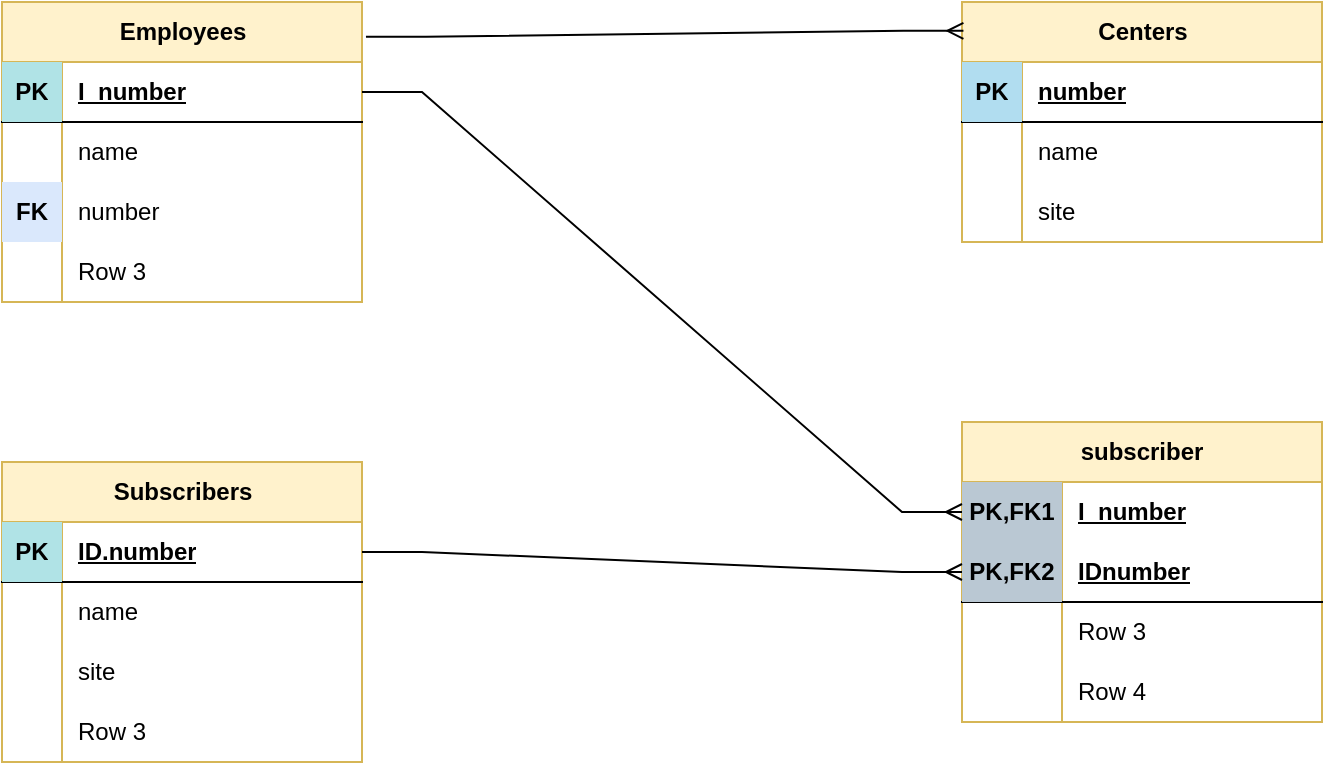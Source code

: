 <mxfile version="21.7.5" type="github">
  <diagram name="Page-1" id="0uc56MD692VqMtygxLKA">
    <mxGraphModel dx="794" dy="464" grid="1" gridSize="10" guides="1" tooltips="1" connect="1" arrows="1" fold="1" page="0" pageScale="1" pageWidth="827" pageHeight="1169" math="0" shadow="0">
      <root>
        <mxCell id="0" />
        <mxCell id="1" parent="0" />
        <mxCell id="rtuOt6ObyjfzoCQx4Vgp-1" value="Subscribers" style="shape=table;startSize=30;container=1;collapsible=1;childLayout=tableLayout;fixedRows=1;rowLines=0;fontStyle=1;align=center;resizeLast=1;html=1;fillColor=#fff2cc;strokeColor=#d6b656;" parent="1" vertex="1">
          <mxGeometry x="90" y="440" width="180" height="150" as="geometry" />
        </mxCell>
        <mxCell id="rtuOt6ObyjfzoCQx4Vgp-2" value="" style="shape=tableRow;horizontal=0;startSize=0;swimlaneHead=0;swimlaneBody=0;fillColor=none;collapsible=0;dropTarget=0;points=[[0,0.5],[1,0.5]];portConstraint=eastwest;top=0;left=0;right=0;bottom=1;" parent="rtuOt6ObyjfzoCQx4Vgp-1" vertex="1">
          <mxGeometry y="30" width="180" height="30" as="geometry" />
        </mxCell>
        <mxCell id="rtuOt6ObyjfzoCQx4Vgp-3" value="PK" style="shape=partialRectangle;connectable=0;fillColor=#b0e3e6;top=0;left=0;bottom=0;right=0;fontStyle=1;overflow=hidden;whiteSpace=wrap;html=1;strokeColor=#0e8088;" parent="rtuOt6ObyjfzoCQx4Vgp-2" vertex="1">
          <mxGeometry width="30" height="30" as="geometry">
            <mxRectangle width="30" height="30" as="alternateBounds" />
          </mxGeometry>
        </mxCell>
        <mxCell id="rtuOt6ObyjfzoCQx4Vgp-4" value="ID.number" style="shape=partialRectangle;connectable=0;fillColor=none;top=0;left=0;bottom=0;right=0;align=left;spacingLeft=6;fontStyle=5;overflow=hidden;whiteSpace=wrap;html=1;" parent="rtuOt6ObyjfzoCQx4Vgp-2" vertex="1">
          <mxGeometry x="30" width="150" height="30" as="geometry">
            <mxRectangle width="150" height="30" as="alternateBounds" />
          </mxGeometry>
        </mxCell>
        <mxCell id="rtuOt6ObyjfzoCQx4Vgp-5" value="" style="shape=tableRow;horizontal=0;startSize=0;swimlaneHead=0;swimlaneBody=0;fillColor=none;collapsible=0;dropTarget=0;points=[[0,0.5],[1,0.5]];portConstraint=eastwest;top=0;left=0;right=0;bottom=0;" parent="rtuOt6ObyjfzoCQx4Vgp-1" vertex="1">
          <mxGeometry y="60" width="180" height="30" as="geometry" />
        </mxCell>
        <mxCell id="rtuOt6ObyjfzoCQx4Vgp-6" value="" style="shape=partialRectangle;connectable=0;fillColor=none;top=0;left=0;bottom=0;right=0;editable=1;overflow=hidden;whiteSpace=wrap;html=1;" parent="rtuOt6ObyjfzoCQx4Vgp-5" vertex="1">
          <mxGeometry width="30" height="30" as="geometry">
            <mxRectangle width="30" height="30" as="alternateBounds" />
          </mxGeometry>
        </mxCell>
        <mxCell id="rtuOt6ObyjfzoCQx4Vgp-7" value="name" style="shape=partialRectangle;connectable=0;fillColor=none;top=0;left=0;bottom=0;right=0;align=left;spacingLeft=6;overflow=hidden;whiteSpace=wrap;html=1;" parent="rtuOt6ObyjfzoCQx4Vgp-5" vertex="1">
          <mxGeometry x="30" width="150" height="30" as="geometry">
            <mxRectangle width="150" height="30" as="alternateBounds" />
          </mxGeometry>
        </mxCell>
        <mxCell id="rtuOt6ObyjfzoCQx4Vgp-8" value="" style="shape=tableRow;horizontal=0;startSize=0;swimlaneHead=0;swimlaneBody=0;fillColor=none;collapsible=0;dropTarget=0;points=[[0,0.5],[1,0.5]];portConstraint=eastwest;top=0;left=0;right=0;bottom=0;" parent="rtuOt6ObyjfzoCQx4Vgp-1" vertex="1">
          <mxGeometry y="90" width="180" height="30" as="geometry" />
        </mxCell>
        <mxCell id="rtuOt6ObyjfzoCQx4Vgp-9" value="" style="shape=partialRectangle;connectable=0;fillColor=none;top=0;left=0;bottom=0;right=0;editable=1;overflow=hidden;whiteSpace=wrap;html=1;" parent="rtuOt6ObyjfzoCQx4Vgp-8" vertex="1">
          <mxGeometry width="30" height="30" as="geometry">
            <mxRectangle width="30" height="30" as="alternateBounds" />
          </mxGeometry>
        </mxCell>
        <mxCell id="rtuOt6ObyjfzoCQx4Vgp-10" value="site" style="shape=partialRectangle;connectable=0;fillColor=none;top=0;left=0;bottom=0;right=0;align=left;spacingLeft=6;overflow=hidden;whiteSpace=wrap;html=1;" parent="rtuOt6ObyjfzoCQx4Vgp-8" vertex="1">
          <mxGeometry x="30" width="150" height="30" as="geometry">
            <mxRectangle width="150" height="30" as="alternateBounds" />
          </mxGeometry>
        </mxCell>
        <mxCell id="rtuOt6ObyjfzoCQx4Vgp-11" value="" style="shape=tableRow;horizontal=0;startSize=0;swimlaneHead=0;swimlaneBody=0;fillColor=none;collapsible=0;dropTarget=0;points=[[0,0.5],[1,0.5]];portConstraint=eastwest;top=0;left=0;right=0;bottom=0;" parent="rtuOt6ObyjfzoCQx4Vgp-1" vertex="1">
          <mxGeometry y="120" width="180" height="30" as="geometry" />
        </mxCell>
        <mxCell id="rtuOt6ObyjfzoCQx4Vgp-12" value="" style="shape=partialRectangle;connectable=0;fillColor=none;top=0;left=0;bottom=0;right=0;editable=1;overflow=hidden;whiteSpace=wrap;html=1;" parent="rtuOt6ObyjfzoCQx4Vgp-11" vertex="1">
          <mxGeometry width="30" height="30" as="geometry">
            <mxRectangle width="30" height="30" as="alternateBounds" />
          </mxGeometry>
        </mxCell>
        <mxCell id="rtuOt6ObyjfzoCQx4Vgp-13" value="Row 3" style="shape=partialRectangle;connectable=0;fillColor=none;top=0;left=0;bottom=0;right=0;align=left;spacingLeft=6;overflow=hidden;whiteSpace=wrap;html=1;" parent="rtuOt6ObyjfzoCQx4Vgp-11" vertex="1">
          <mxGeometry x="30" width="150" height="30" as="geometry">
            <mxRectangle width="150" height="30" as="alternateBounds" />
          </mxGeometry>
        </mxCell>
        <mxCell id="rtuOt6ObyjfzoCQx4Vgp-14" value="Centers" style="shape=table;startSize=30;container=1;collapsible=1;childLayout=tableLayout;fixedRows=1;rowLines=0;fontStyle=1;align=center;resizeLast=1;html=1;fillColor=#fff2cc;strokeColor=#d6b656;" parent="1" vertex="1">
          <mxGeometry x="570" y="210" width="180" height="120" as="geometry" />
        </mxCell>
        <mxCell id="rtuOt6ObyjfzoCQx4Vgp-15" value="" style="shape=tableRow;horizontal=0;startSize=0;swimlaneHead=0;swimlaneBody=0;fillColor=none;collapsible=0;dropTarget=0;points=[[0,0.5],[1,0.5]];portConstraint=eastwest;top=0;left=0;right=0;bottom=1;" parent="rtuOt6ObyjfzoCQx4Vgp-14" vertex="1">
          <mxGeometry y="30" width="180" height="30" as="geometry" />
        </mxCell>
        <mxCell id="rtuOt6ObyjfzoCQx4Vgp-16" value="PK" style="shape=partialRectangle;connectable=0;fillColor=#b1ddf0;top=0;left=0;bottom=0;right=0;fontStyle=1;overflow=hidden;whiteSpace=wrap;html=1;strokeColor=#10739e;" parent="rtuOt6ObyjfzoCQx4Vgp-15" vertex="1">
          <mxGeometry width="30" height="30" as="geometry">
            <mxRectangle width="30" height="30" as="alternateBounds" />
          </mxGeometry>
        </mxCell>
        <mxCell id="rtuOt6ObyjfzoCQx4Vgp-17" value="number" style="shape=partialRectangle;connectable=0;fillColor=none;top=0;left=0;bottom=0;right=0;align=left;spacingLeft=6;fontStyle=5;overflow=hidden;whiteSpace=wrap;html=1;" parent="rtuOt6ObyjfzoCQx4Vgp-15" vertex="1">
          <mxGeometry x="30" width="150" height="30" as="geometry">
            <mxRectangle width="150" height="30" as="alternateBounds" />
          </mxGeometry>
        </mxCell>
        <mxCell id="rtuOt6ObyjfzoCQx4Vgp-18" value="" style="shape=tableRow;horizontal=0;startSize=0;swimlaneHead=0;swimlaneBody=0;fillColor=none;collapsible=0;dropTarget=0;points=[[0,0.5],[1,0.5]];portConstraint=eastwest;top=0;left=0;right=0;bottom=0;" parent="rtuOt6ObyjfzoCQx4Vgp-14" vertex="1">
          <mxGeometry y="60" width="180" height="30" as="geometry" />
        </mxCell>
        <mxCell id="rtuOt6ObyjfzoCQx4Vgp-19" value="" style="shape=partialRectangle;connectable=0;fillColor=none;top=0;left=0;bottom=0;right=0;editable=1;overflow=hidden;whiteSpace=wrap;html=1;" parent="rtuOt6ObyjfzoCQx4Vgp-18" vertex="1">
          <mxGeometry width="30" height="30" as="geometry">
            <mxRectangle width="30" height="30" as="alternateBounds" />
          </mxGeometry>
        </mxCell>
        <mxCell id="rtuOt6ObyjfzoCQx4Vgp-20" value="name" style="shape=partialRectangle;connectable=0;fillColor=none;top=0;left=0;bottom=0;right=0;align=left;spacingLeft=6;overflow=hidden;whiteSpace=wrap;html=1;" parent="rtuOt6ObyjfzoCQx4Vgp-18" vertex="1">
          <mxGeometry x="30" width="150" height="30" as="geometry">
            <mxRectangle width="150" height="30" as="alternateBounds" />
          </mxGeometry>
        </mxCell>
        <mxCell id="rtuOt6ObyjfzoCQx4Vgp-21" value="" style="shape=tableRow;horizontal=0;startSize=0;swimlaneHead=0;swimlaneBody=0;fillColor=none;collapsible=0;dropTarget=0;points=[[0,0.5],[1,0.5]];portConstraint=eastwest;top=0;left=0;right=0;bottom=0;" parent="rtuOt6ObyjfzoCQx4Vgp-14" vertex="1">
          <mxGeometry y="90" width="180" height="30" as="geometry" />
        </mxCell>
        <mxCell id="rtuOt6ObyjfzoCQx4Vgp-22" value="" style="shape=partialRectangle;connectable=0;fillColor=none;top=0;left=0;bottom=0;right=0;editable=1;overflow=hidden;whiteSpace=wrap;html=1;" parent="rtuOt6ObyjfzoCQx4Vgp-21" vertex="1">
          <mxGeometry width="30" height="30" as="geometry">
            <mxRectangle width="30" height="30" as="alternateBounds" />
          </mxGeometry>
        </mxCell>
        <mxCell id="rtuOt6ObyjfzoCQx4Vgp-23" value="site" style="shape=partialRectangle;connectable=0;fillColor=none;top=0;left=0;bottom=0;right=0;align=left;spacingLeft=6;overflow=hidden;whiteSpace=wrap;html=1;" parent="rtuOt6ObyjfzoCQx4Vgp-21" vertex="1">
          <mxGeometry x="30" width="150" height="30" as="geometry">
            <mxRectangle width="150" height="30" as="alternateBounds" />
          </mxGeometry>
        </mxCell>
        <mxCell id="rtuOt6ObyjfzoCQx4Vgp-27" value="Employees" style="shape=table;startSize=30;container=1;collapsible=1;childLayout=tableLayout;fixedRows=1;rowLines=0;fontStyle=1;align=center;resizeLast=1;html=1;fillColor=#fff2cc;strokeColor=#d6b656;" parent="1" vertex="1">
          <mxGeometry x="90" y="210" width="180" height="150" as="geometry" />
        </mxCell>
        <mxCell id="rtuOt6ObyjfzoCQx4Vgp-28" value="" style="shape=tableRow;horizontal=0;startSize=0;swimlaneHead=0;swimlaneBody=0;fillColor=none;collapsible=0;dropTarget=0;points=[[0,0.5],[1,0.5]];portConstraint=eastwest;top=0;left=0;right=0;bottom=1;" parent="rtuOt6ObyjfzoCQx4Vgp-27" vertex="1">
          <mxGeometry y="30" width="180" height="30" as="geometry" />
        </mxCell>
        <mxCell id="rtuOt6ObyjfzoCQx4Vgp-29" value="PK" style="shape=partialRectangle;connectable=0;fillColor=#b0e3e6;top=0;left=0;bottom=0;right=0;fontStyle=1;overflow=hidden;whiteSpace=wrap;html=1;strokeColor=#0e8088;" parent="rtuOt6ObyjfzoCQx4Vgp-28" vertex="1">
          <mxGeometry width="30" height="30" as="geometry">
            <mxRectangle width="30" height="30" as="alternateBounds" />
          </mxGeometry>
        </mxCell>
        <mxCell id="rtuOt6ObyjfzoCQx4Vgp-30" value="I_number" style="shape=partialRectangle;connectable=0;fillColor=none;top=0;left=0;bottom=0;right=0;align=left;spacingLeft=6;fontStyle=5;overflow=hidden;whiteSpace=wrap;html=1;" parent="rtuOt6ObyjfzoCQx4Vgp-28" vertex="1">
          <mxGeometry x="30" width="150" height="30" as="geometry">
            <mxRectangle width="150" height="30" as="alternateBounds" />
          </mxGeometry>
        </mxCell>
        <mxCell id="rtuOt6ObyjfzoCQx4Vgp-31" value="" style="shape=tableRow;horizontal=0;startSize=0;swimlaneHead=0;swimlaneBody=0;fillColor=none;collapsible=0;dropTarget=0;points=[[0,0.5],[1,0.5]];portConstraint=eastwest;top=0;left=0;right=0;bottom=0;" parent="rtuOt6ObyjfzoCQx4Vgp-27" vertex="1">
          <mxGeometry y="60" width="180" height="30" as="geometry" />
        </mxCell>
        <mxCell id="rtuOt6ObyjfzoCQx4Vgp-32" value="" style="shape=partialRectangle;connectable=0;fillColor=none;top=0;left=0;bottom=0;right=0;editable=1;overflow=hidden;whiteSpace=wrap;html=1;" parent="rtuOt6ObyjfzoCQx4Vgp-31" vertex="1">
          <mxGeometry width="30" height="30" as="geometry">
            <mxRectangle width="30" height="30" as="alternateBounds" />
          </mxGeometry>
        </mxCell>
        <mxCell id="rtuOt6ObyjfzoCQx4Vgp-33" value="name" style="shape=partialRectangle;connectable=0;fillColor=none;top=0;left=0;bottom=0;right=0;align=left;spacingLeft=6;overflow=hidden;whiteSpace=wrap;html=1;" parent="rtuOt6ObyjfzoCQx4Vgp-31" vertex="1">
          <mxGeometry x="30" width="150" height="30" as="geometry">
            <mxRectangle width="150" height="30" as="alternateBounds" />
          </mxGeometry>
        </mxCell>
        <mxCell id="rtuOt6ObyjfzoCQx4Vgp-34" value="" style="shape=tableRow;horizontal=0;startSize=0;swimlaneHead=0;swimlaneBody=0;fillColor=none;collapsible=0;dropTarget=0;points=[[0,0.5],[1,0.5]];portConstraint=eastwest;top=0;left=0;right=0;bottom=0;" parent="rtuOt6ObyjfzoCQx4Vgp-27" vertex="1">
          <mxGeometry y="90" width="180" height="30" as="geometry" />
        </mxCell>
        <mxCell id="rtuOt6ObyjfzoCQx4Vgp-35" value="&lt;b&gt;FK&lt;/b&gt;" style="shape=partialRectangle;connectable=0;fillColor=#dae8fc;top=0;left=0;bottom=0;right=0;editable=1;overflow=hidden;whiteSpace=wrap;html=1;strokeColor=#6c8ebf;" parent="rtuOt6ObyjfzoCQx4Vgp-34" vertex="1">
          <mxGeometry width="30" height="30" as="geometry">
            <mxRectangle width="30" height="30" as="alternateBounds" />
          </mxGeometry>
        </mxCell>
        <mxCell id="rtuOt6ObyjfzoCQx4Vgp-36" value="number" style="shape=partialRectangle;connectable=0;fillColor=none;top=0;left=0;bottom=0;right=0;align=left;spacingLeft=6;overflow=hidden;whiteSpace=wrap;html=1;" parent="rtuOt6ObyjfzoCQx4Vgp-34" vertex="1">
          <mxGeometry x="30" width="150" height="30" as="geometry">
            <mxRectangle width="150" height="30" as="alternateBounds" />
          </mxGeometry>
        </mxCell>
        <mxCell id="rtuOt6ObyjfzoCQx4Vgp-37" value="" style="shape=tableRow;horizontal=0;startSize=0;swimlaneHead=0;swimlaneBody=0;fillColor=none;collapsible=0;dropTarget=0;points=[[0,0.5],[1,0.5]];portConstraint=eastwest;top=0;left=0;right=0;bottom=0;" parent="rtuOt6ObyjfzoCQx4Vgp-27" vertex="1">
          <mxGeometry y="120" width="180" height="30" as="geometry" />
        </mxCell>
        <mxCell id="rtuOt6ObyjfzoCQx4Vgp-38" value="" style="shape=partialRectangle;connectable=0;fillColor=none;top=0;left=0;bottom=0;right=0;editable=1;overflow=hidden;whiteSpace=wrap;html=1;" parent="rtuOt6ObyjfzoCQx4Vgp-37" vertex="1">
          <mxGeometry width="30" height="30" as="geometry">
            <mxRectangle width="30" height="30" as="alternateBounds" />
          </mxGeometry>
        </mxCell>
        <mxCell id="rtuOt6ObyjfzoCQx4Vgp-39" value="Row 3" style="shape=partialRectangle;connectable=0;fillColor=none;top=0;left=0;bottom=0;right=0;align=left;spacingLeft=6;overflow=hidden;whiteSpace=wrap;html=1;" parent="rtuOt6ObyjfzoCQx4Vgp-37" vertex="1">
          <mxGeometry x="30" width="150" height="30" as="geometry">
            <mxRectangle width="150" height="30" as="alternateBounds" />
          </mxGeometry>
        </mxCell>
        <mxCell id="Dtf9xG6z6LnqhciRVrUl-1" value="" style="edgeStyle=entityRelationEdgeStyle;fontSize=12;html=1;endArrow=ERmany;rounded=0;exitX=1.011;exitY=0.116;exitDx=0;exitDy=0;exitPerimeter=0;entryX=0.004;entryY=0.12;entryDx=0;entryDy=0;entryPerimeter=0;" parent="1" source="rtuOt6ObyjfzoCQx4Vgp-27" target="rtuOt6ObyjfzoCQx4Vgp-14" edge="1">
          <mxGeometry width="100" height="100" relative="1" as="geometry">
            <mxPoint x="360" y="470" as="sourcePoint" />
            <mxPoint x="460" y="370" as="targetPoint" />
          </mxGeometry>
        </mxCell>
        <mxCell id="Dtf9xG6z6LnqhciRVrUl-2" value="subscriber" style="shape=table;startSize=30;container=1;collapsible=1;childLayout=tableLayout;fixedRows=1;rowLines=0;fontStyle=1;align=center;resizeLast=1;html=1;whiteSpace=wrap;fillColor=#fff2cc;strokeColor=#d6b656;" parent="1" vertex="1">
          <mxGeometry x="570" y="420" width="180" height="150" as="geometry" />
        </mxCell>
        <mxCell id="Dtf9xG6z6LnqhciRVrUl-3" value="" style="shape=tableRow;horizontal=0;startSize=0;swimlaneHead=0;swimlaneBody=0;fillColor=none;collapsible=0;dropTarget=0;points=[[0,0.5],[1,0.5]];portConstraint=eastwest;top=0;left=0;right=0;bottom=0;html=1;" parent="Dtf9xG6z6LnqhciRVrUl-2" vertex="1">
          <mxGeometry y="30" width="180" height="30" as="geometry" />
        </mxCell>
        <mxCell id="Dtf9xG6z6LnqhciRVrUl-4" value="PK,FK1" style="shape=partialRectangle;connectable=0;fillColor=#bac8d3;top=0;left=0;bottom=0;right=0;fontStyle=1;overflow=hidden;html=1;whiteSpace=wrap;strokeColor=#23445d;" parent="Dtf9xG6z6LnqhciRVrUl-3" vertex="1">
          <mxGeometry width="50" height="30" as="geometry">
            <mxRectangle width="50" height="30" as="alternateBounds" />
          </mxGeometry>
        </mxCell>
        <mxCell id="Dtf9xG6z6LnqhciRVrUl-5" value="I_number" style="shape=partialRectangle;connectable=0;fillColor=none;top=0;left=0;bottom=0;right=0;align=left;spacingLeft=6;fontStyle=5;overflow=hidden;html=1;whiteSpace=wrap;" parent="Dtf9xG6z6LnqhciRVrUl-3" vertex="1">
          <mxGeometry x="50" width="130" height="30" as="geometry">
            <mxRectangle width="130" height="30" as="alternateBounds" />
          </mxGeometry>
        </mxCell>
        <mxCell id="Dtf9xG6z6LnqhciRVrUl-6" value="" style="shape=tableRow;horizontal=0;startSize=0;swimlaneHead=0;swimlaneBody=0;fillColor=none;collapsible=0;dropTarget=0;points=[[0,0.5],[1,0.5]];portConstraint=eastwest;top=0;left=0;right=0;bottom=1;html=1;" parent="Dtf9xG6z6LnqhciRVrUl-2" vertex="1">
          <mxGeometry y="60" width="180" height="30" as="geometry" />
        </mxCell>
        <mxCell id="Dtf9xG6z6LnqhciRVrUl-7" value="PK,FK2" style="shape=partialRectangle;connectable=0;fillColor=#bac8d3;top=0;left=0;bottom=0;right=0;fontStyle=1;overflow=hidden;html=1;whiteSpace=wrap;strokeColor=#23445d;" parent="Dtf9xG6z6LnqhciRVrUl-6" vertex="1">
          <mxGeometry width="50" height="30" as="geometry">
            <mxRectangle width="50" height="30" as="alternateBounds" />
          </mxGeometry>
        </mxCell>
        <mxCell id="Dtf9xG6z6LnqhciRVrUl-8" value="IDnumber" style="shape=partialRectangle;connectable=0;fillColor=none;top=0;left=0;bottom=0;right=0;align=left;spacingLeft=6;fontStyle=5;overflow=hidden;html=1;whiteSpace=wrap;" parent="Dtf9xG6z6LnqhciRVrUl-6" vertex="1">
          <mxGeometry x="50" width="130" height="30" as="geometry">
            <mxRectangle width="130" height="30" as="alternateBounds" />
          </mxGeometry>
        </mxCell>
        <mxCell id="Dtf9xG6z6LnqhciRVrUl-9" value="" style="shape=tableRow;horizontal=0;startSize=0;swimlaneHead=0;swimlaneBody=0;fillColor=none;collapsible=0;dropTarget=0;points=[[0,0.5],[1,0.5]];portConstraint=eastwest;top=0;left=0;right=0;bottom=0;html=1;" parent="Dtf9xG6z6LnqhciRVrUl-2" vertex="1">
          <mxGeometry y="90" width="180" height="30" as="geometry" />
        </mxCell>
        <mxCell id="Dtf9xG6z6LnqhciRVrUl-10" value="" style="shape=partialRectangle;connectable=0;fillColor=none;top=0;left=0;bottom=0;right=0;editable=1;overflow=hidden;html=1;whiteSpace=wrap;" parent="Dtf9xG6z6LnqhciRVrUl-9" vertex="1">
          <mxGeometry width="50" height="30" as="geometry">
            <mxRectangle width="50" height="30" as="alternateBounds" />
          </mxGeometry>
        </mxCell>
        <mxCell id="Dtf9xG6z6LnqhciRVrUl-11" value="Row 3" style="shape=partialRectangle;connectable=0;fillColor=none;top=0;left=0;bottom=0;right=0;align=left;spacingLeft=6;overflow=hidden;html=1;whiteSpace=wrap;" parent="Dtf9xG6z6LnqhciRVrUl-9" vertex="1">
          <mxGeometry x="50" width="130" height="30" as="geometry">
            <mxRectangle width="130" height="30" as="alternateBounds" />
          </mxGeometry>
        </mxCell>
        <mxCell id="Dtf9xG6z6LnqhciRVrUl-12" value="" style="shape=tableRow;horizontal=0;startSize=0;swimlaneHead=0;swimlaneBody=0;fillColor=none;collapsible=0;dropTarget=0;points=[[0,0.5],[1,0.5]];portConstraint=eastwest;top=0;left=0;right=0;bottom=0;html=1;" parent="Dtf9xG6z6LnqhciRVrUl-2" vertex="1">
          <mxGeometry y="120" width="180" height="30" as="geometry" />
        </mxCell>
        <mxCell id="Dtf9xG6z6LnqhciRVrUl-13" value="" style="shape=partialRectangle;connectable=0;fillColor=none;top=0;left=0;bottom=0;right=0;editable=1;overflow=hidden;html=1;whiteSpace=wrap;" parent="Dtf9xG6z6LnqhciRVrUl-12" vertex="1">
          <mxGeometry width="50" height="30" as="geometry">
            <mxRectangle width="50" height="30" as="alternateBounds" />
          </mxGeometry>
        </mxCell>
        <mxCell id="Dtf9xG6z6LnqhciRVrUl-14" value="Row 4" style="shape=partialRectangle;connectable=0;fillColor=none;top=0;left=0;bottom=0;right=0;align=left;spacingLeft=6;overflow=hidden;html=1;whiteSpace=wrap;" parent="Dtf9xG6z6LnqhciRVrUl-12" vertex="1">
          <mxGeometry x="50" width="130" height="30" as="geometry">
            <mxRectangle width="130" height="30" as="alternateBounds" />
          </mxGeometry>
        </mxCell>
        <mxCell id="9RD_E9LyOtNCgqTx--kG-1" value="" style="edgeStyle=entityRelationEdgeStyle;fontSize=12;html=1;endArrow=ERmany;rounded=0;exitX=1;exitY=0.5;exitDx=0;exitDy=0;entryX=0;entryY=0.5;entryDx=0;entryDy=0;" parent="1" source="rtuOt6ObyjfzoCQx4Vgp-28" target="Dtf9xG6z6LnqhciRVrUl-3" edge="1">
          <mxGeometry width="100" height="100" relative="1" as="geometry">
            <mxPoint x="360" y="470" as="sourcePoint" />
            <mxPoint x="460" y="370" as="targetPoint" />
          </mxGeometry>
        </mxCell>
        <mxCell id="9RD_E9LyOtNCgqTx--kG-2" value="" style="edgeStyle=entityRelationEdgeStyle;fontSize=12;html=1;endArrow=ERmany;rounded=0;exitX=1;exitY=0.5;exitDx=0;exitDy=0;entryX=0;entryY=0.5;entryDx=0;entryDy=0;" parent="1" source="rtuOt6ObyjfzoCQx4Vgp-2" target="Dtf9xG6z6LnqhciRVrUl-6" edge="1">
          <mxGeometry width="100" height="100" relative="1" as="geometry">
            <mxPoint x="360" y="470" as="sourcePoint" />
            <mxPoint x="470" y="530" as="targetPoint" />
          </mxGeometry>
        </mxCell>
      </root>
    </mxGraphModel>
  </diagram>
</mxfile>
